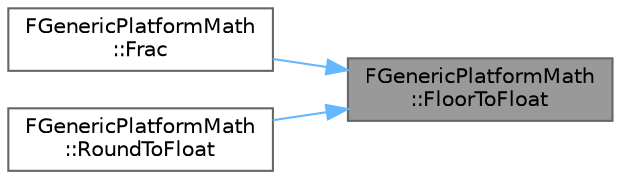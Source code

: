 digraph "FGenericPlatformMath::FloorToFloat"
{
 // INTERACTIVE_SVG=YES
 // LATEX_PDF_SIZE
  bgcolor="transparent";
  edge [fontname=Helvetica,fontsize=10,labelfontname=Helvetica,labelfontsize=10];
  node [fontname=Helvetica,fontsize=10,shape=box,height=0.2,width=0.4];
  rankdir="RL";
  Node1 [id="Node000001",label="FGenericPlatformMath\l::FloorToFloat",height=0.2,width=0.4,color="gray40", fillcolor="grey60", style="filled", fontcolor="black",tooltip="Converts a float to the nearest less or equal integer."];
  Node1 -> Node2 [id="edge1_Node000001_Node000002",dir="back",color="steelblue1",style="solid",tooltip=" "];
  Node2 [id="Node000002",label="FGenericPlatformMath\l::Frac",height=0.2,width=0.4,color="grey40", fillcolor="white", style="filled",URL="$dd/d7b/structFGenericPlatformMath.html#a7caaa15e2f78fbd3344b95f2a080d374",tooltip="Returns the fractional part of a float."];
  Node1 -> Node3 [id="edge2_Node000001_Node000003",dir="back",color="steelblue1",style="solid",tooltip=" "];
  Node3 [id="Node000003",label="FGenericPlatformMath\l::RoundToFloat",height=0.2,width=0.4,color="grey40", fillcolor="white", style="filled",URL="$dd/d7b/structFGenericPlatformMath.html#a067944810f8153d92bfa9c4c634bbc80",tooltip="Converts a float to the nearest integer."];
}
